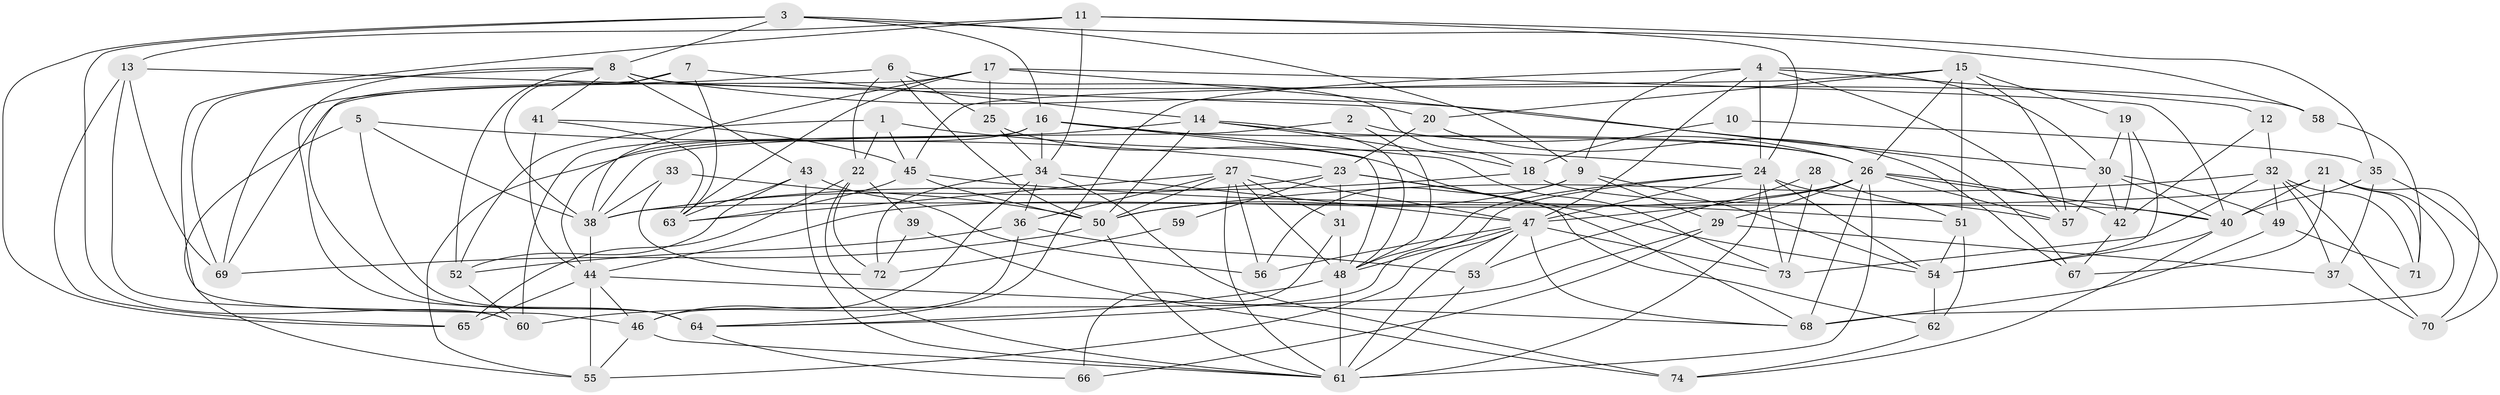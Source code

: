 // original degree distribution, {3: 0.27702702702702703, 4: 0.32432432432432434, 6: 0.08783783783783784, 5: 0.18243243243243243, 8: 0.006756756756756757, 2: 0.0945945945945946, 7: 0.02702702702702703}
// Generated by graph-tools (version 1.1) at 2025/37/03/04/25 23:37:11]
// undirected, 74 vertices, 204 edges
graph export_dot {
  node [color=gray90,style=filled];
  1;
  2;
  3;
  4;
  5;
  6;
  7;
  8;
  9;
  10;
  11;
  12;
  13;
  14;
  15;
  16;
  17;
  18;
  19;
  20;
  21;
  22;
  23;
  24;
  25;
  26;
  27;
  28;
  29;
  30;
  31;
  32;
  33;
  34;
  35;
  36;
  37;
  38;
  39;
  40;
  41;
  42;
  43;
  44;
  45;
  46;
  47;
  48;
  49;
  50;
  51;
  52;
  53;
  54;
  55;
  56;
  57;
  58;
  59;
  60;
  61;
  62;
  63;
  64;
  65;
  66;
  67;
  68;
  69;
  70;
  71;
  72;
  73;
  74;
  1 -- 22 [weight=1.0];
  1 -- 24 [weight=1.0];
  1 -- 45 [weight=1.0];
  1 -- 52 [weight=1.0];
  2 -- 26 [weight=1.0];
  2 -- 38 [weight=1.0];
  2 -- 48 [weight=1.0];
  3 -- 8 [weight=1.0];
  3 -- 9 [weight=1.0];
  3 -- 16 [weight=1.0];
  3 -- 58 [weight=1.0];
  3 -- 60 [weight=1.0];
  3 -- 65 [weight=1.0];
  4 -- 9 [weight=1.0];
  4 -- 12 [weight=1.0];
  4 -- 24 [weight=1.0];
  4 -- 30 [weight=1.0];
  4 -- 47 [weight=1.0];
  4 -- 57 [weight=1.0];
  4 -- 64 [weight=1.0];
  5 -- 23 [weight=1.0];
  5 -- 38 [weight=1.0];
  5 -- 55 [weight=1.0];
  5 -- 64 [weight=1.0];
  6 -- 18 [weight=1.0];
  6 -- 22 [weight=2.0];
  6 -- 25 [weight=1.0];
  6 -- 50 [weight=1.0];
  6 -- 69 [weight=1.0];
  7 -- 14 [weight=1.0];
  7 -- 38 [weight=1.0];
  7 -- 63 [weight=1.0];
  7 -- 64 [weight=1.0];
  8 -- 30 [weight=1.0];
  8 -- 41 [weight=1.0];
  8 -- 43 [weight=1.0];
  8 -- 52 [weight=1.0];
  8 -- 58 [weight=1.0];
  8 -- 64 [weight=1.0];
  8 -- 69 [weight=1.0];
  9 -- 29 [weight=1.0];
  9 -- 50 [weight=2.0];
  9 -- 54 [weight=1.0];
  9 -- 56 [weight=1.0];
  10 -- 18 [weight=1.0];
  10 -- 35 [weight=1.0];
  11 -- 13 [weight=1.0];
  11 -- 24 [weight=1.0];
  11 -- 34 [weight=1.0];
  11 -- 35 [weight=1.0];
  11 -- 46 [weight=1.0];
  12 -- 32 [weight=1.0];
  12 -- 42 [weight=1.0];
  13 -- 20 [weight=1.0];
  13 -- 60 [weight=1.0];
  13 -- 65 [weight=1.0];
  13 -- 69 [weight=1.0];
  14 -- 18 [weight=1.0];
  14 -- 26 [weight=1.0];
  14 -- 48 [weight=1.0];
  14 -- 50 [weight=1.0];
  14 -- 55 [weight=1.0];
  15 -- 19 [weight=1.0];
  15 -- 20 [weight=1.0];
  15 -- 26 [weight=1.0];
  15 -- 45 [weight=1.0];
  15 -- 51 [weight=2.0];
  15 -- 57 [weight=1.0];
  16 -- 26 [weight=1.0];
  16 -- 34 [weight=2.0];
  16 -- 44 [weight=1.0];
  16 -- 48 [weight=1.0];
  16 -- 60 [weight=3.0];
  16 -- 73 [weight=1.0];
  17 -- 25 [weight=1.0];
  17 -- 38 [weight=1.0];
  17 -- 40 [weight=2.0];
  17 -- 63 [weight=1.0];
  17 -- 67 [weight=1.0];
  17 -- 69 [weight=1.0];
  18 -- 38 [weight=1.0];
  18 -- 40 [weight=1.0];
  19 -- 30 [weight=1.0];
  19 -- 42 [weight=1.0];
  19 -- 54 [weight=1.0];
  20 -- 23 [weight=2.0];
  20 -- 67 [weight=1.0];
  21 -- 38 [weight=2.0];
  21 -- 40 [weight=1.0];
  21 -- 67 [weight=1.0];
  21 -- 68 [weight=1.0];
  21 -- 70 [weight=1.0];
  21 -- 71 [weight=2.0];
  22 -- 39 [weight=1.0];
  22 -- 61 [weight=1.0];
  22 -- 65 [weight=1.0];
  22 -- 72 [weight=1.0];
  23 -- 31 [weight=1.0];
  23 -- 38 [weight=1.0];
  23 -- 54 [weight=1.0];
  23 -- 59 [weight=2.0];
  23 -- 62 [weight=1.0];
  24 -- 47 [weight=1.0];
  24 -- 48 [weight=1.0];
  24 -- 54 [weight=1.0];
  24 -- 57 [weight=1.0];
  24 -- 61 [weight=1.0];
  24 -- 64 [weight=1.0];
  24 -- 73 [weight=1.0];
  25 -- 34 [weight=1.0];
  25 -- 68 [weight=1.0];
  26 -- 29 [weight=1.0];
  26 -- 40 [weight=1.0];
  26 -- 42 [weight=1.0];
  26 -- 44 [weight=1.0];
  26 -- 47 [weight=1.0];
  26 -- 57 [weight=1.0];
  26 -- 61 [weight=1.0];
  26 -- 68 [weight=1.0];
  27 -- 31 [weight=1.0];
  27 -- 36 [weight=1.0];
  27 -- 47 [weight=1.0];
  27 -- 48 [weight=1.0];
  27 -- 50 [weight=1.0];
  27 -- 56 [weight=1.0];
  27 -- 61 [weight=1.0];
  27 -- 63 [weight=1.0];
  28 -- 51 [weight=1.0];
  28 -- 53 [weight=1.0];
  28 -- 73 [weight=1.0];
  29 -- 37 [weight=1.0];
  29 -- 60 [weight=1.0];
  29 -- 66 [weight=1.0];
  30 -- 40 [weight=1.0];
  30 -- 42 [weight=1.0];
  30 -- 49 [weight=1.0];
  30 -- 57 [weight=1.0];
  31 -- 48 [weight=2.0];
  31 -- 66 [weight=1.0];
  32 -- 37 [weight=1.0];
  32 -- 49 [weight=1.0];
  32 -- 50 [weight=1.0];
  32 -- 70 [weight=1.0];
  32 -- 71 [weight=1.0];
  32 -- 73 [weight=1.0];
  33 -- 38 [weight=1.0];
  33 -- 50 [weight=1.0];
  33 -- 72 [weight=1.0];
  34 -- 36 [weight=1.0];
  34 -- 46 [weight=1.0];
  34 -- 47 [weight=1.0];
  34 -- 72 [weight=1.0];
  34 -- 74 [weight=1.0];
  35 -- 37 [weight=1.0];
  35 -- 40 [weight=1.0];
  35 -- 70 [weight=1.0];
  36 -- 46 [weight=1.0];
  36 -- 52 [weight=2.0];
  36 -- 53 [weight=1.0];
  37 -- 70 [weight=1.0];
  38 -- 44 [weight=1.0];
  39 -- 72 [weight=2.0];
  39 -- 74 [weight=1.0];
  40 -- 54 [weight=1.0];
  40 -- 74 [weight=1.0];
  41 -- 44 [weight=1.0];
  41 -- 45 [weight=1.0];
  41 -- 63 [weight=1.0];
  42 -- 67 [weight=1.0];
  43 -- 52 [weight=1.0];
  43 -- 56 [weight=1.0];
  43 -- 61 [weight=1.0];
  43 -- 63 [weight=1.0];
  44 -- 46 [weight=1.0];
  44 -- 55 [weight=1.0];
  44 -- 65 [weight=1.0];
  44 -- 68 [weight=1.0];
  45 -- 50 [weight=1.0];
  45 -- 51 [weight=1.0];
  45 -- 63 [weight=1.0];
  46 -- 55 [weight=1.0];
  46 -- 61 [weight=1.0];
  47 -- 48 [weight=1.0];
  47 -- 53 [weight=1.0];
  47 -- 55 [weight=1.0];
  47 -- 56 [weight=1.0];
  47 -- 61 [weight=1.0];
  47 -- 68 [weight=1.0];
  47 -- 73 [weight=1.0];
  48 -- 61 [weight=1.0];
  48 -- 64 [weight=1.0];
  49 -- 68 [weight=1.0];
  49 -- 71 [weight=1.0];
  50 -- 61 [weight=1.0];
  50 -- 69 [weight=1.0];
  51 -- 54 [weight=1.0];
  51 -- 62 [weight=1.0];
  52 -- 60 [weight=1.0];
  53 -- 61 [weight=2.0];
  54 -- 62 [weight=1.0];
  58 -- 71 [weight=1.0];
  59 -- 72 [weight=1.0];
  62 -- 74 [weight=1.0];
  64 -- 66 [weight=1.0];
}
